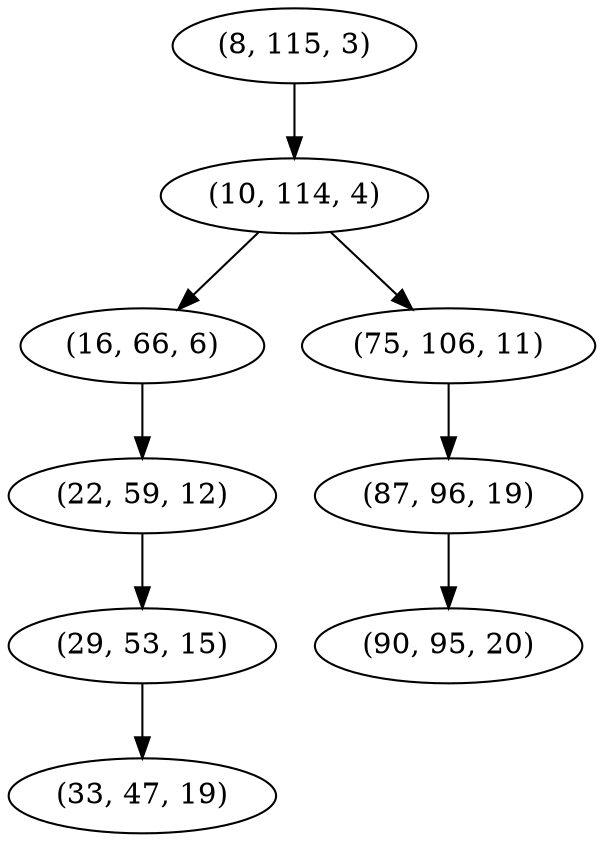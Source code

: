 digraph tree {
    "(8, 115, 3)";
    "(10, 114, 4)";
    "(16, 66, 6)";
    "(22, 59, 12)";
    "(29, 53, 15)";
    "(33, 47, 19)";
    "(75, 106, 11)";
    "(87, 96, 19)";
    "(90, 95, 20)";
    "(8, 115, 3)" -> "(10, 114, 4)";
    "(10, 114, 4)" -> "(16, 66, 6)";
    "(10, 114, 4)" -> "(75, 106, 11)";
    "(16, 66, 6)" -> "(22, 59, 12)";
    "(22, 59, 12)" -> "(29, 53, 15)";
    "(29, 53, 15)" -> "(33, 47, 19)";
    "(75, 106, 11)" -> "(87, 96, 19)";
    "(87, 96, 19)" -> "(90, 95, 20)";
}

